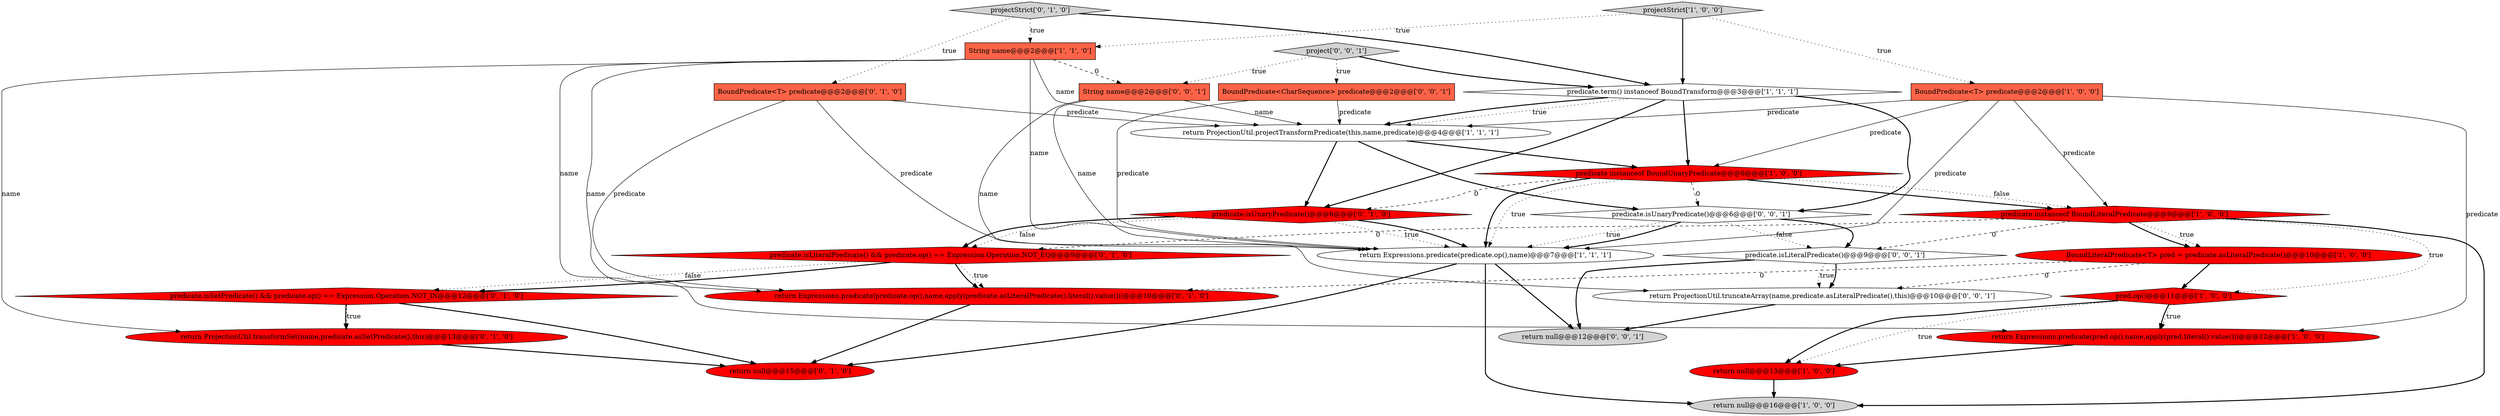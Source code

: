 digraph {
3 [style = filled, label = "pred.op()@@@11@@@['1', '0', '0']", fillcolor = red, shape = diamond image = "AAA1AAABBB1BBB"];
14 [style = filled, label = "return Expressions.predicate(predicate.op(),name,apply(predicate.asLiteralPredicate().literal().value()))@@@10@@@['0', '1', '0']", fillcolor = red, shape = ellipse image = "AAA1AAABBB2BBB"];
25 [style = filled, label = "BoundPredicate<CharSequence> predicate@@@2@@@['0', '0', '1']", fillcolor = tomato, shape = box image = "AAA0AAABBB3BBB"];
19 [style = filled, label = "BoundPredicate<T> predicate@@@2@@@['0', '1', '0']", fillcolor = tomato, shape = box image = "AAA0AAABBB2BBB"];
11 [style = filled, label = "BoundLiteralPredicate<T> pred = predicate.asLiteralPredicate()@@@10@@@['1', '0', '0']", fillcolor = red, shape = ellipse image = "AAA1AAABBB1BBB"];
9 [style = filled, label = "String name@@@2@@@['1', '1', '0']", fillcolor = tomato, shape = box image = "AAA0AAABBB1BBB"];
5 [style = filled, label = "return Expressions.predicate(pred.op(),name,apply(pred.literal().value()))@@@12@@@['1', '0', '0']", fillcolor = red, shape = ellipse image = "AAA1AAABBB1BBB"];
16 [style = filled, label = "projectStrict['0', '1', '0']", fillcolor = lightgray, shape = diamond image = "AAA0AAABBB2BBB"];
18 [style = filled, label = "predicate.isLiteralPredicate() && predicate.op() == Expression.Operation.NOT_EQ@@@9@@@['0', '1', '0']", fillcolor = red, shape = diamond image = "AAA1AAABBB2BBB"];
2 [style = filled, label = "BoundPredicate<T> predicate@@@2@@@['1', '0', '0']", fillcolor = tomato, shape = box image = "AAA0AAABBB1BBB"];
0 [style = filled, label = "predicate instanceof BoundLiteralPredicate@@@9@@@['1', '0', '0']", fillcolor = red, shape = diamond image = "AAA1AAABBB1BBB"];
15 [style = filled, label = "predicate.isUnaryPredicate()@@@6@@@['0', '1', '0']", fillcolor = red, shape = diamond image = "AAA1AAABBB2BBB"];
10 [style = filled, label = "predicate instanceof BoundUnaryPredicate@@@6@@@['1', '0', '0']", fillcolor = red, shape = diamond image = "AAA1AAABBB1BBB"];
26 [style = filled, label = "return null@@@12@@@['0', '0', '1']", fillcolor = lightgray, shape = ellipse image = "AAA0AAABBB3BBB"];
4 [style = filled, label = "predicate.term() instanceof BoundTransform@@@3@@@['1', '1', '1']", fillcolor = white, shape = diamond image = "AAA0AAABBB1BBB"];
24 [style = filled, label = "predicate.isUnaryPredicate()@@@6@@@['0', '0', '1']", fillcolor = white, shape = diamond image = "AAA0AAABBB3BBB"];
12 [style = filled, label = "return Expressions.predicate(predicate.op(),name)@@@7@@@['1', '1', '1']", fillcolor = white, shape = ellipse image = "AAA0AAABBB1BBB"];
20 [style = filled, label = "return null@@@15@@@['0', '1', '0']", fillcolor = red, shape = ellipse image = "AAA1AAABBB2BBB"];
8 [style = filled, label = "return null@@@16@@@['1', '0', '0']", fillcolor = lightgray, shape = ellipse image = "AAA0AAABBB1BBB"];
21 [style = filled, label = "project['0', '0', '1']", fillcolor = lightgray, shape = diamond image = "AAA0AAABBB3BBB"];
22 [style = filled, label = "predicate.isLiteralPredicate()@@@9@@@['0', '0', '1']", fillcolor = white, shape = diamond image = "AAA0AAABBB3BBB"];
13 [style = filled, label = "predicate.isSetPredicate() && predicate.op() == Expression.Operation.NOT_IN@@@12@@@['0', '1', '0']", fillcolor = red, shape = diamond image = "AAA1AAABBB2BBB"];
1 [style = filled, label = "return ProjectionUtil.projectTransformPredicate(this,name,predicate)@@@4@@@['1', '1', '1']", fillcolor = white, shape = ellipse image = "AAA0AAABBB1BBB"];
7 [style = filled, label = "return null@@@13@@@['1', '0', '0']", fillcolor = red, shape = ellipse image = "AAA1AAABBB1BBB"];
17 [style = filled, label = "return ProjectionUtil.transformSet(name,predicate.asSetPredicate(),this)@@@13@@@['0', '1', '0']", fillcolor = red, shape = ellipse image = "AAA1AAABBB2BBB"];
23 [style = filled, label = "return ProjectionUtil.truncateArray(name,predicate.asLiteralPredicate(),this)@@@10@@@['0', '0', '1']", fillcolor = white, shape = ellipse image = "AAA0AAABBB3BBB"];
6 [style = filled, label = "projectStrict['1', '0', '0']", fillcolor = lightgray, shape = diamond image = "AAA0AAABBB1BBB"];
27 [style = filled, label = "String name@@@2@@@['0', '0', '1']", fillcolor = tomato, shape = box image = "AAA0AAABBB3BBB"];
10->15 [style = dashed, label="0"];
16->19 [style = dotted, label="true"];
4->10 [style = bold, label=""];
13->17 [style = dotted, label="true"];
24->12 [style = dotted, label="true"];
24->12 [style = bold, label=""];
3->7 [style = dotted, label="true"];
10->12 [style = dotted, label="true"];
16->9 [style = dotted, label="true"];
4->24 [style = bold, label=""];
22->26 [style = bold, label=""];
22->23 [style = dotted, label="true"];
4->1 [style = dotted, label="true"];
1->15 [style = bold, label=""];
18->13 [style = dotted, label="false"];
9->12 [style = solid, label="name"];
19->12 [style = solid, label="predicate"];
9->17 [style = solid, label="name"];
4->15 [style = bold, label=""];
23->26 [style = bold, label=""];
12->20 [style = bold, label=""];
9->27 [style = dashed, label="0"];
21->27 [style = dotted, label="true"];
0->11 [style = bold, label=""];
11->23 [style = dashed, label="0"];
2->5 [style = solid, label="predicate"];
2->10 [style = solid, label="predicate"];
27->1 [style = solid, label="name"];
12->26 [style = bold, label=""];
2->0 [style = solid, label="predicate"];
7->8 [style = bold, label=""];
24->22 [style = bold, label=""];
15->18 [style = bold, label=""];
22->23 [style = bold, label=""];
18->14 [style = dotted, label="true"];
25->12 [style = solid, label="predicate"];
0->22 [style = dashed, label="0"];
21->25 [style = dotted, label="true"];
2->1 [style = solid, label="predicate"];
25->1 [style = solid, label="predicate"];
6->4 [style = bold, label=""];
13->17 [style = bold, label=""];
3->5 [style = bold, label=""];
3->5 [style = dotted, label="true"];
6->2 [style = dotted, label="true"];
6->9 [style = dotted, label="true"];
11->3 [style = bold, label=""];
3->7 [style = bold, label=""];
10->12 [style = bold, label=""];
12->8 [style = bold, label=""];
1->24 [style = bold, label=""];
11->14 [style = dashed, label="0"];
9->14 [style = solid, label="name"];
10->0 [style = dotted, label="false"];
10->0 [style = bold, label=""];
0->8 [style = bold, label=""];
18->13 [style = bold, label=""];
24->22 [style = dotted, label="false"];
27->23 [style = solid, label="name"];
2->12 [style = solid, label="predicate"];
15->12 [style = dotted, label="true"];
15->18 [style = dotted, label="false"];
5->7 [style = bold, label=""];
0->18 [style = dashed, label="0"];
4->1 [style = bold, label=""];
15->12 [style = bold, label=""];
19->1 [style = solid, label="predicate"];
0->3 [style = dotted, label="true"];
21->4 [style = bold, label=""];
16->4 [style = bold, label=""];
9->1 [style = solid, label="name"];
0->11 [style = dotted, label="true"];
19->14 [style = solid, label="predicate"];
27->12 [style = solid, label="name"];
1->10 [style = bold, label=""];
18->14 [style = bold, label=""];
9->5 [style = solid, label="name"];
10->24 [style = dashed, label="0"];
14->20 [style = bold, label=""];
17->20 [style = bold, label=""];
13->20 [style = bold, label=""];
}
